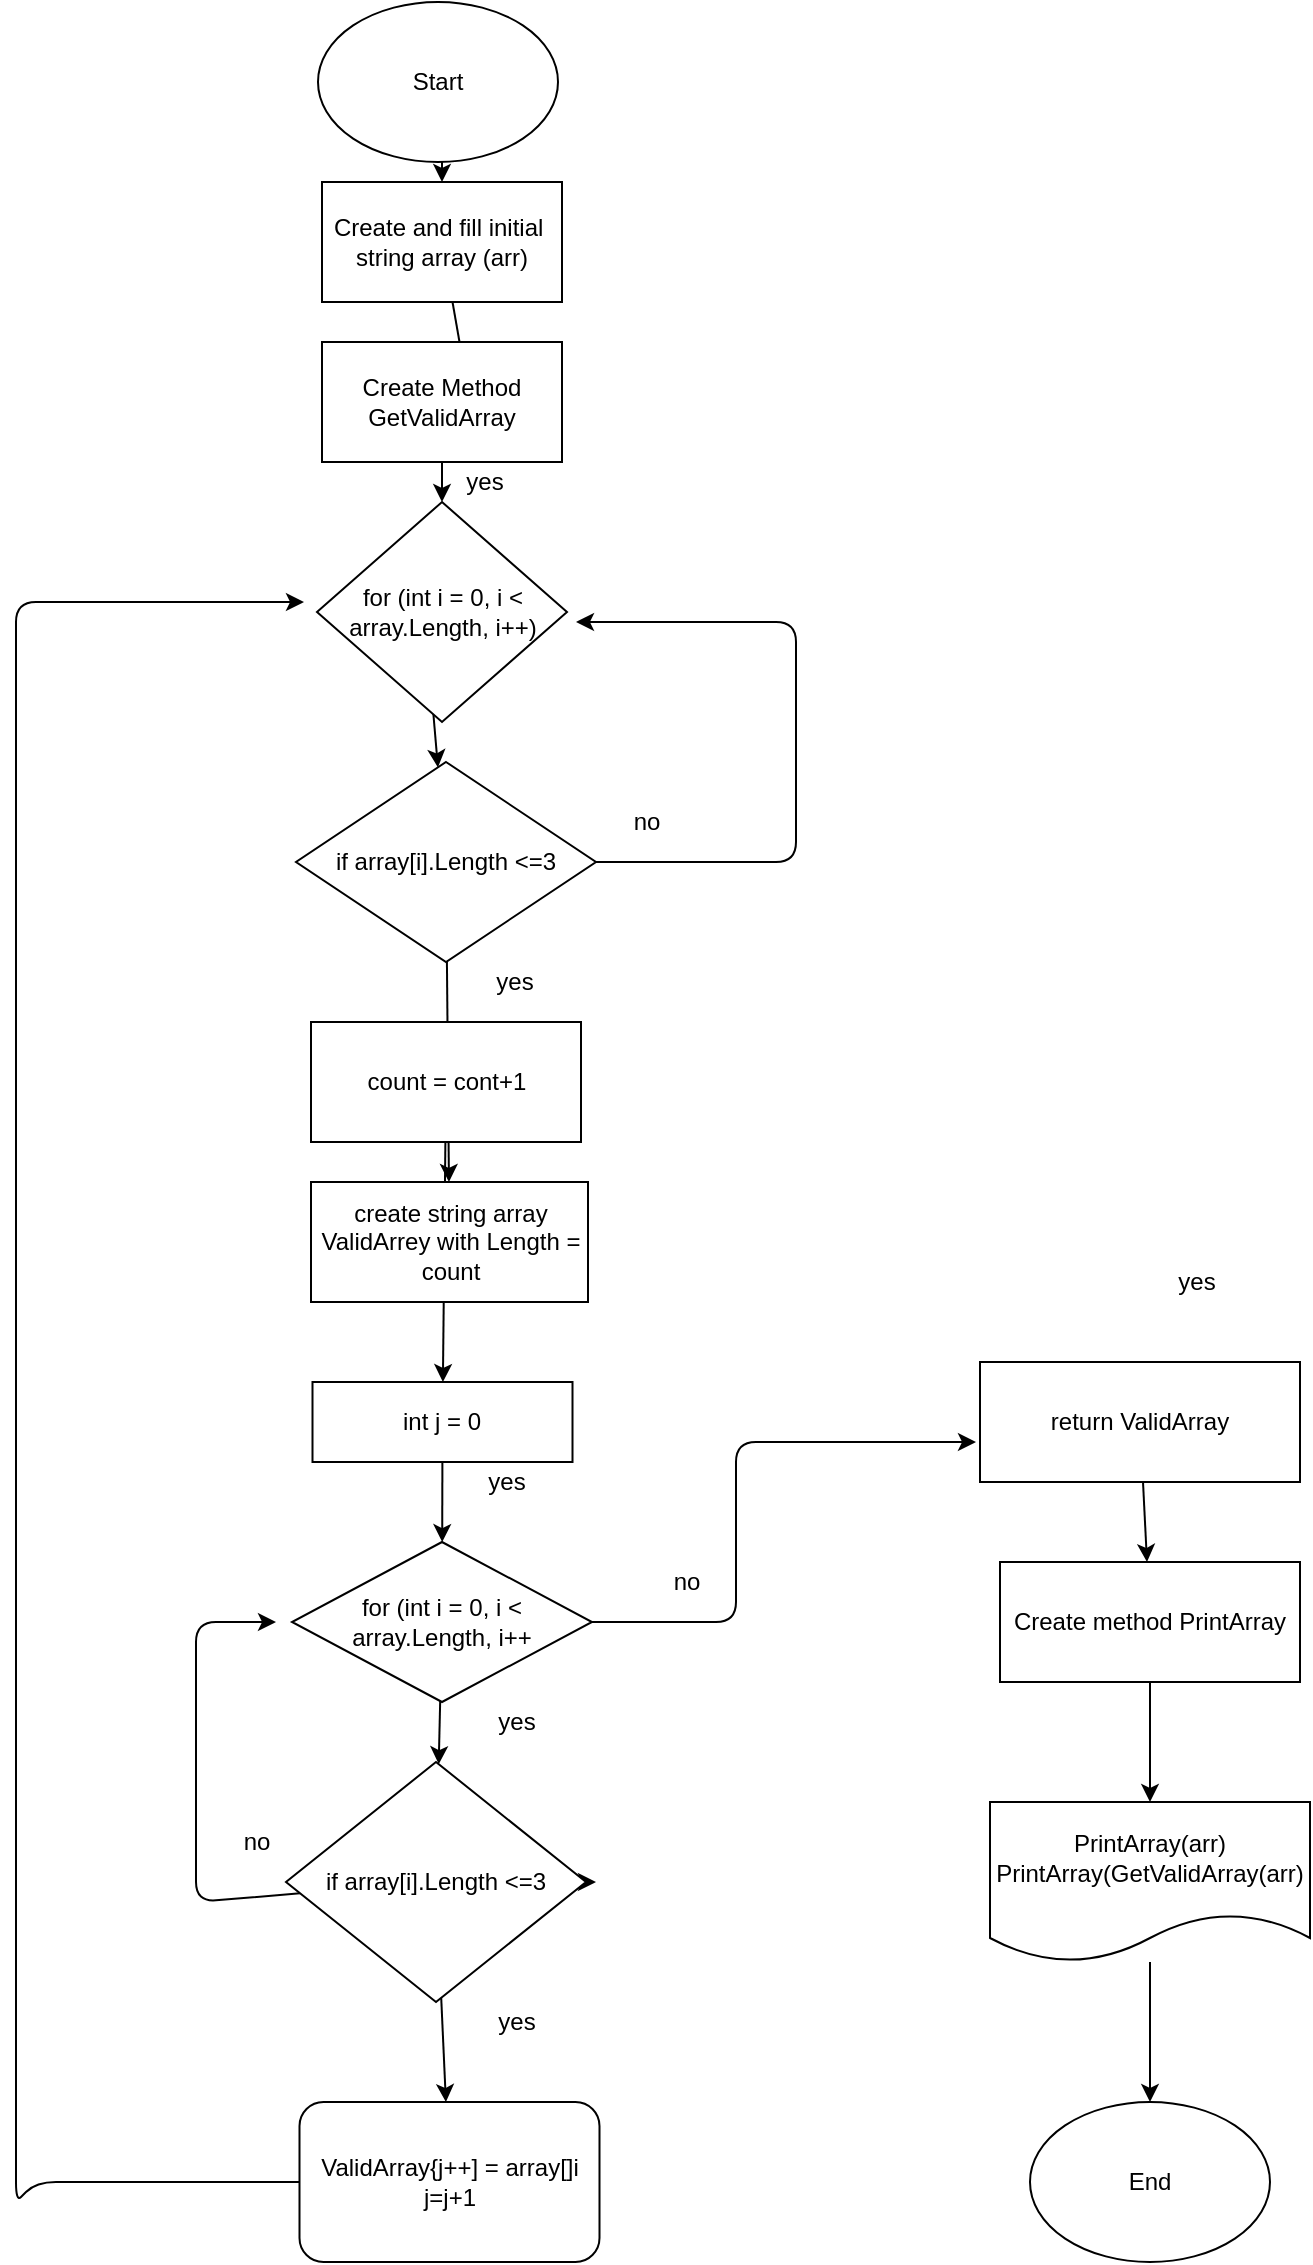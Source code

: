 <mxfile>
    <diagram id="rKanlhwJOdfyUuXOJ_gv" name="Page-1">
        <mxGraphModel dx="1960" dy="509" grid="1" gridSize="10" guides="1" tooltips="1" connect="1" arrows="1" fold="1" page="1" pageScale="1" pageWidth="827" pageHeight="1169" math="0" shadow="0">
            <root>
                <mxCell id="0"/>
                <mxCell id="1" parent="0"/>
                <mxCell id="2" value="" style="edgeStyle=none;html=1;" edge="1" parent="1" target="4">
                    <mxGeometry relative="1" as="geometry">
                        <mxPoint x="393" y="80" as="sourcePoint"/>
                    </mxGeometry>
                </mxCell>
                <mxCell id="3" value="" style="edgeStyle=none;html=1;" edge="1" parent="1" source="4" target="36">
                    <mxGeometry relative="1" as="geometry"/>
                </mxCell>
                <mxCell id="4" value="Create and fill initial&amp;nbsp; string array (arr)" style="rounded=0;whiteSpace=wrap;html=1;" vertex="1" parent="1">
                    <mxGeometry x="333" y="90" width="120" height="60" as="geometry"/>
                </mxCell>
                <mxCell id="5" value="" style="edgeStyle=none;html=1;" edge="1" parent="1" target="8">
                    <mxGeometry relative="1" as="geometry">
                        <mxPoint x="388.182" y="350" as="sourcePoint"/>
                    </mxGeometry>
                </mxCell>
                <mxCell id="6" value="" style="edgeStyle=none;html=1;" edge="1" parent="1" source="8" target="11">
                    <mxGeometry relative="1" as="geometry"/>
                </mxCell>
                <mxCell id="7" style="edgeStyle=none;html=1;" edge="1" parent="1" source="8">
                    <mxGeometry relative="1" as="geometry">
                        <mxPoint x="460" y="310" as="targetPoint"/>
                        <Array as="points">
                            <mxPoint x="570" y="430"/>
                            <mxPoint x="570" y="310"/>
                        </Array>
                    </mxGeometry>
                </mxCell>
                <mxCell id="8" value="if array[i].Length &amp;lt;=3" style="rhombus;whiteSpace=wrap;html=1;" vertex="1" parent="1">
                    <mxGeometry x="320" y="380" width="150" height="100" as="geometry"/>
                </mxCell>
                <mxCell id="9" value="" style="edgeStyle=none;html=1;" edge="1" parent="1" source="10" target="19">
                    <mxGeometry relative="1" as="geometry"/>
                </mxCell>
                <mxCell id="10" value="count = cont+1" style="rounded=0;whiteSpace=wrap;html=1;" vertex="1" parent="1">
                    <mxGeometry x="327.5" y="510" width="135" height="60" as="geometry"/>
                </mxCell>
                <mxCell id="11" value="create string array ValidArrey with Length = count" style="rounded=0;whiteSpace=wrap;html=1;" vertex="1" parent="1">
                    <mxGeometry x="327.5" y="590" width="138.5" height="60" as="geometry"/>
                </mxCell>
                <mxCell id="12" value="" style="edgeStyle=none;html=1;" edge="1" parent="1" source="16" target="17">
                    <mxGeometry relative="1" as="geometry"/>
                </mxCell>
                <mxCell id="13" style="edgeStyle=none;html=1;" edge="1" parent="1" source="16">
                    <mxGeometry relative="1" as="geometry">
                        <mxPoint x="470" y="940" as="targetPoint"/>
                    </mxGeometry>
                </mxCell>
                <mxCell id="14" style="edgeStyle=none;html=1;" edge="1" parent="1" source="17">
                    <mxGeometry relative="1" as="geometry">
                        <mxPoint x="324" y="300" as="targetPoint"/>
                        <mxPoint x="394" y="980" as="sourcePoint"/>
                        <Array as="points">
                            <mxPoint x="190" y="1090"/>
                            <mxPoint x="180" y="1100"/>
                            <mxPoint x="180" y="400"/>
                            <mxPoint x="180" y="300"/>
                            <mxPoint x="200" y="300"/>
                        </Array>
                    </mxGeometry>
                </mxCell>
                <mxCell id="15" style="edgeStyle=none;html=1;" edge="1" parent="1" source="16">
                    <mxGeometry relative="1" as="geometry">
                        <mxPoint x="310" y="810" as="targetPoint"/>
                        <Array as="points">
                            <mxPoint x="270" y="950"/>
                            <mxPoint x="270" y="810"/>
                        </Array>
                    </mxGeometry>
                </mxCell>
                <mxCell id="16" value="if array[i].Length &amp;lt;=3" style="rhombus;whiteSpace=wrap;html=1;" vertex="1" parent="1">
                    <mxGeometry x="315" y="880" width="150" height="120" as="geometry"/>
                </mxCell>
                <mxCell id="17" value="ValidArray{j++] = array[]i&lt;br&gt;j=j+1" style="rounded=1;whiteSpace=wrap;html=1;" vertex="1" parent="1">
                    <mxGeometry x="321.75" y="1050" width="150" height="80" as="geometry"/>
                </mxCell>
                <mxCell id="18" value="" style="edgeStyle=none;html=1;" edge="1" parent="1" source="19" target="32">
                    <mxGeometry relative="1" as="geometry"/>
                </mxCell>
                <mxCell id="19" value="int j = 0&lt;br&gt;" style="rounded=0;whiteSpace=wrap;html=1;" vertex="1" parent="1">
                    <mxGeometry x="328.25" y="690" width="130" height="40" as="geometry"/>
                </mxCell>
                <mxCell id="20" value="" style="edgeStyle=none;html=1;" edge="1" parent="1" source="21" target="29">
                    <mxGeometry relative="1" as="geometry"/>
                </mxCell>
                <mxCell id="21" value="Create Method GetValidArray" style="rounded=0;whiteSpace=wrap;html=1;" vertex="1" parent="1">
                    <mxGeometry x="333" y="170" width="120" height="60" as="geometry"/>
                </mxCell>
                <mxCell id="22" value="" style="edgeStyle=none;html=1;" edge="1" parent="1" source="23">
                    <mxGeometry relative="1" as="geometry">
                        <mxPoint x="747" y="1050" as="targetPoint"/>
                    </mxGeometry>
                </mxCell>
                <mxCell id="23" value="PrintArray(arr)&lt;br&gt;PrintArray(GetValidArray(arr)" style="shape=document;whiteSpace=wrap;html=1;boundedLbl=1;" vertex="1" parent="1">
                    <mxGeometry x="667" y="900" width="160" height="80" as="geometry"/>
                </mxCell>
                <mxCell id="24" value="" style="edgeStyle=none;html=1;" edge="1" parent="1" source="25" target="23">
                    <mxGeometry relative="1" as="geometry"/>
                </mxCell>
                <mxCell id="25" value="Create method PrintArray" style="rounded=0;whiteSpace=wrap;html=1;" vertex="1" parent="1">
                    <mxGeometry x="672" y="780" width="150" height="60" as="geometry"/>
                </mxCell>
                <mxCell id="26" value="" style="edgeStyle=none;html=1;" edge="1" parent="1" source="27" target="25">
                    <mxGeometry relative="1" as="geometry"/>
                </mxCell>
                <mxCell id="27" value="return ValidArray" style="rounded=0;whiteSpace=wrap;html=1;" vertex="1" parent="1">
                    <mxGeometry x="662" y="680" width="160" height="60" as="geometry"/>
                </mxCell>
                <mxCell id="28" value="no" style="text;html=1;align=center;verticalAlign=middle;resizable=0;points=[];autosize=1;strokeColor=none;fillColor=none;" vertex="1" parent="1">
                    <mxGeometry x="480" y="400" width="30" height="20" as="geometry"/>
                </mxCell>
                <mxCell id="29" value="&lt;span&gt;for (int i = 0, i &amp;lt; array.Length, i++)&lt;/span&gt;" style="rhombus;whiteSpace=wrap;html=1;" vertex="1" parent="1">
                    <mxGeometry x="330.5" y="250" width="125" height="110" as="geometry"/>
                </mxCell>
                <mxCell id="30" value="" style="edgeStyle=none;html=1;" edge="1" parent="1" source="32" target="16">
                    <mxGeometry relative="1" as="geometry"/>
                </mxCell>
                <mxCell id="31" style="edgeStyle=none;html=1;" edge="1" parent="1" source="32">
                    <mxGeometry relative="1" as="geometry">
                        <mxPoint x="660" y="720" as="targetPoint"/>
                        <Array as="points">
                            <mxPoint x="540" y="810"/>
                            <mxPoint x="540" y="720"/>
                        </Array>
                    </mxGeometry>
                </mxCell>
                <mxCell id="32" value="&lt;span&gt;for (int i = 0, i &amp;lt; array.Length, i++&lt;/span&gt;" style="rhombus;whiteSpace=wrap;html=1;" vertex="1" parent="1">
                    <mxGeometry x="318" y="770" width="150" height="80" as="geometry"/>
                </mxCell>
                <mxCell id="33" value="no" style="text;html=1;align=center;verticalAlign=middle;resizable=0;points=[];autosize=1;strokeColor=none;fillColor=none;" vertex="1" parent="1">
                    <mxGeometry x="285" y="910" width="30" height="20" as="geometry"/>
                </mxCell>
                <mxCell id="34" value="yes" style="text;html=1;align=center;verticalAlign=middle;resizable=0;points=[];autosize=1;strokeColor=none;fillColor=none;" vertex="1" parent="1">
                    <mxGeometry x="414" y="480" width="30" height="20" as="geometry"/>
                </mxCell>
                <mxCell id="35" value="yes" style="text;html=1;align=center;verticalAlign=middle;resizable=0;points=[];autosize=1;strokeColor=none;fillColor=none;" vertex="1" parent="1">
                    <mxGeometry x="410" y="730" width="30" height="20" as="geometry"/>
                </mxCell>
                <mxCell id="36" value="yes" style="text;html=1;align=center;verticalAlign=middle;resizable=0;points=[];autosize=1;strokeColor=none;fillColor=none;" vertex="1" parent="1">
                    <mxGeometry x="399" y="230" width="30" height="20" as="geometry"/>
                </mxCell>
                <mxCell id="37" value="no" style="text;html=1;align=center;verticalAlign=middle;resizable=0;points=[];autosize=1;strokeColor=none;fillColor=none;" vertex="1" parent="1">
                    <mxGeometry x="500" y="780" width="30" height="20" as="geometry"/>
                </mxCell>
                <mxCell id="38" value="yes" style="text;html=1;align=center;verticalAlign=middle;resizable=0;points=[];autosize=1;strokeColor=none;fillColor=none;" vertex="1" parent="1">
                    <mxGeometry x="415" y="1000" width="30" height="20" as="geometry"/>
                </mxCell>
                <mxCell id="39" value="yes" style="text;html=1;align=center;verticalAlign=middle;resizable=0;points=[];autosize=1;strokeColor=none;fillColor=none;" vertex="1" parent="1">
                    <mxGeometry x="415" y="850" width="30" height="20" as="geometry"/>
                </mxCell>
                <mxCell id="40" value="yes" style="text;html=1;align=center;verticalAlign=middle;resizable=0;points=[];autosize=1;strokeColor=none;fillColor=none;" vertex="1" parent="1">
                    <mxGeometry x="755" y="630" width="30" height="20" as="geometry"/>
                </mxCell>
                <mxCell id="41" value="End" style="ellipse;whiteSpace=wrap;html=1;" vertex="1" parent="1">
                    <mxGeometry x="687" y="1050" width="120" height="80" as="geometry"/>
                </mxCell>
                <mxCell id="42" value="Start" style="ellipse;whiteSpace=wrap;html=1;" vertex="1" parent="1">
                    <mxGeometry x="331" width="120" height="80" as="geometry"/>
                </mxCell>
            </root>
        </mxGraphModel>
    </diagram>
</mxfile>